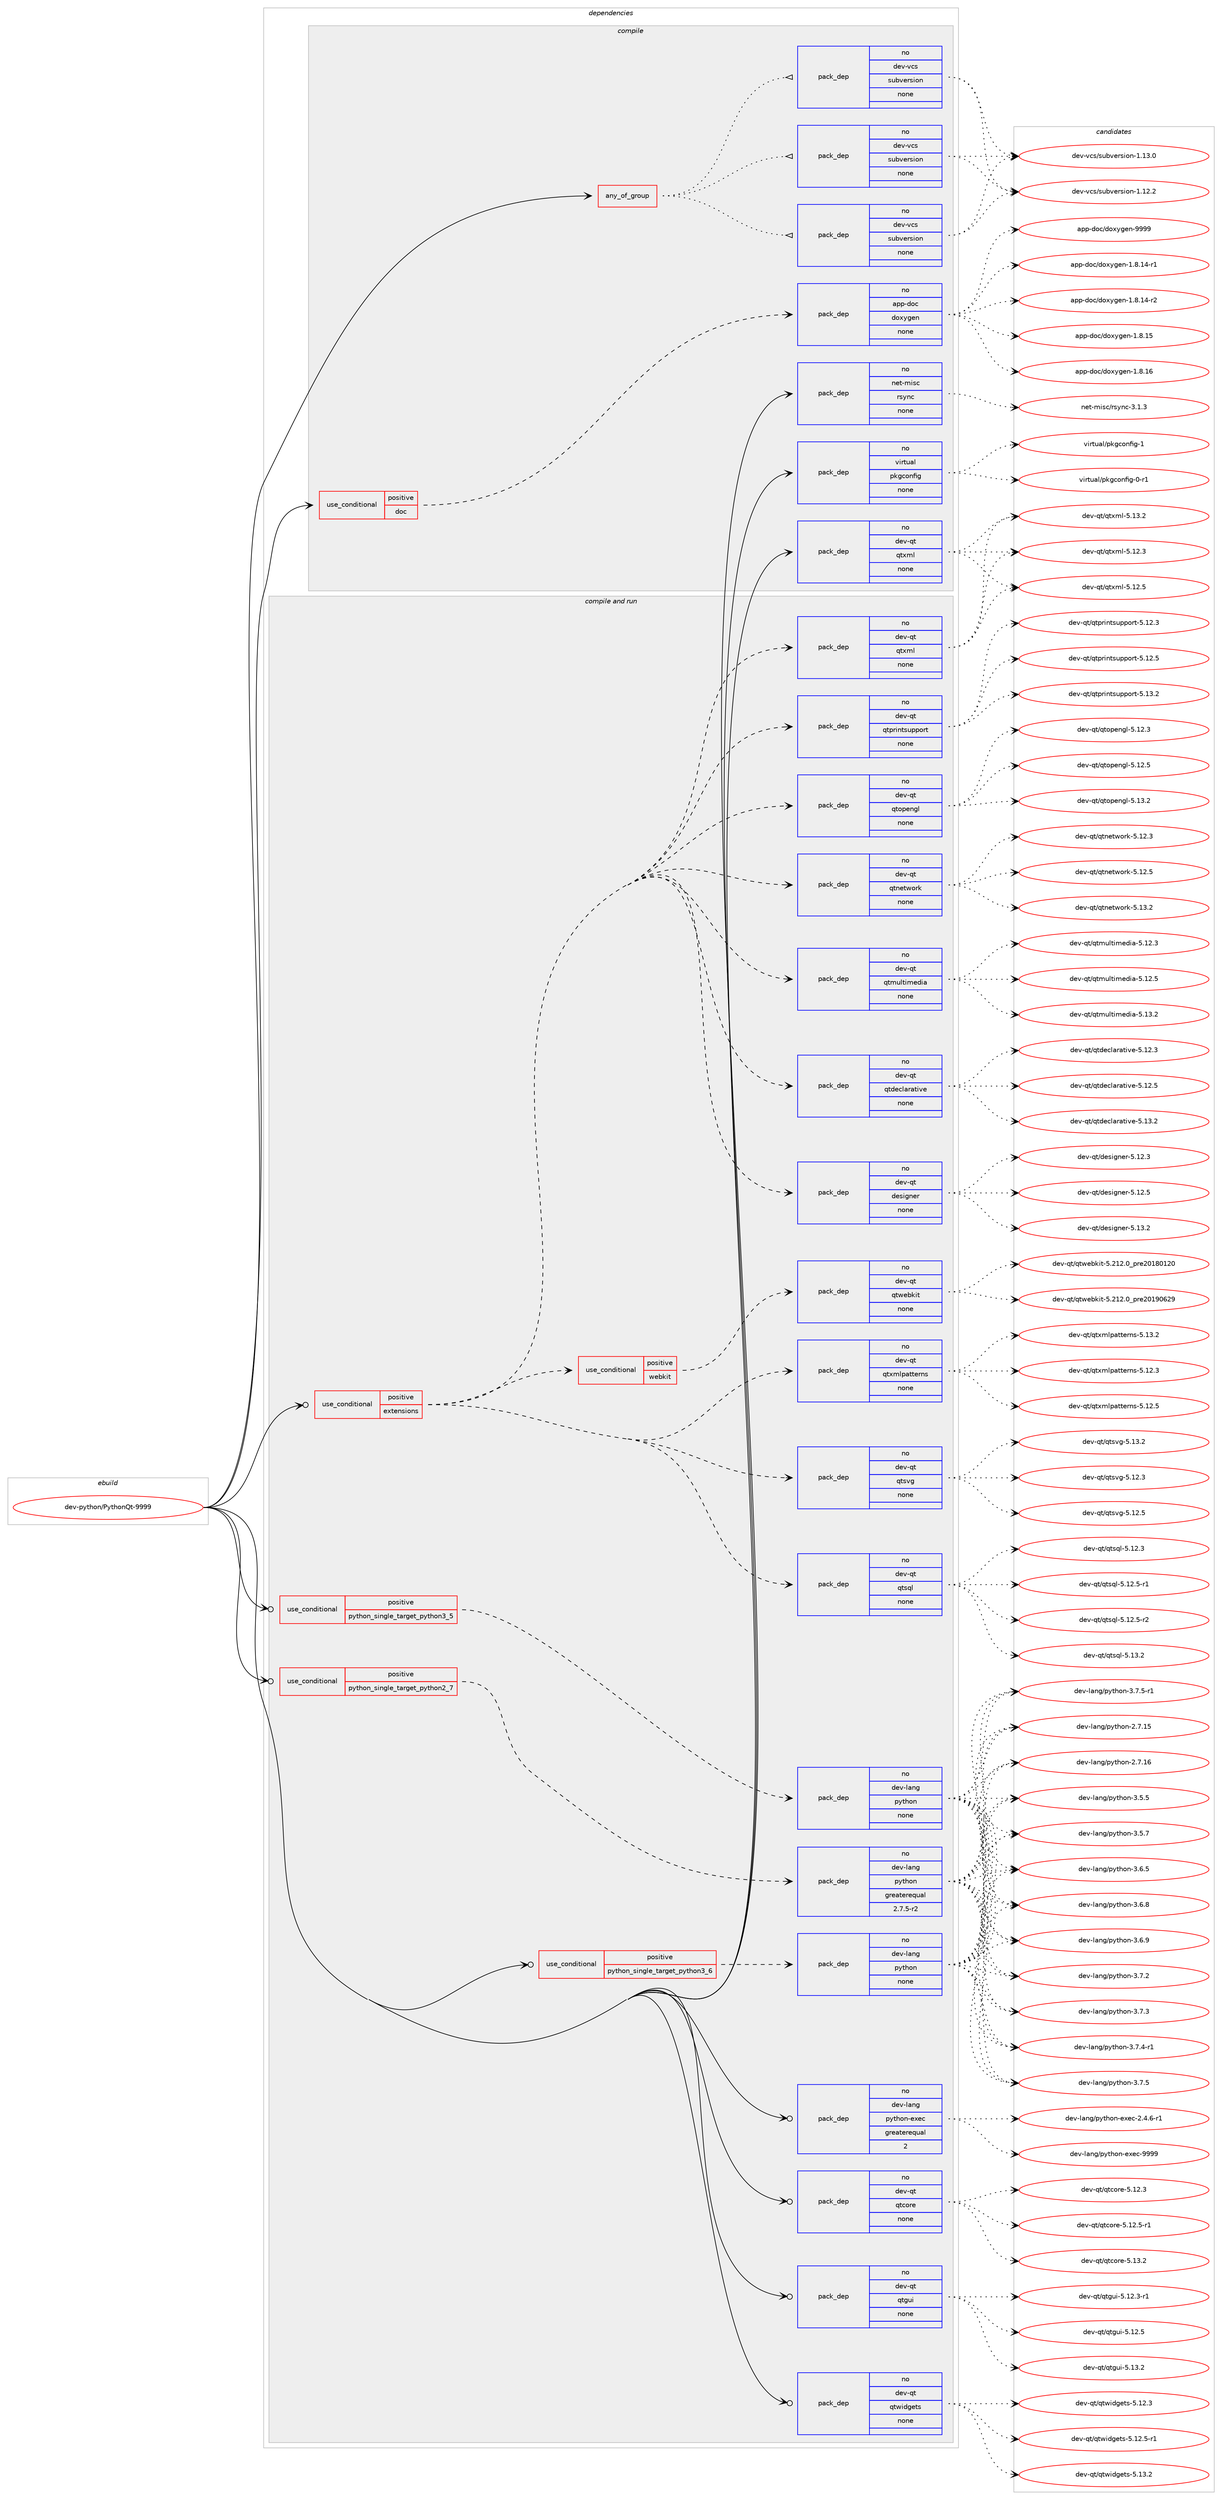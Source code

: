 digraph prolog {

# *************
# Graph options
# *************

newrank=true;
concentrate=true;
compound=true;
graph [rankdir=LR,fontname=Helvetica,fontsize=10,ranksep=1.5];#, ranksep=2.5, nodesep=0.2];
edge  [arrowhead=vee];
node  [fontname=Helvetica,fontsize=10];

# **********
# The ebuild
# **********

subgraph cluster_leftcol {
color=gray;
rank=same;
label=<<i>ebuild</i>>;
id [label="dev-python/PythonQt-9999", color=red, width=4, href="../dev-python/PythonQt-9999.svg"];
}

# ****************
# The dependencies
# ****************

subgraph cluster_midcol {
color=gray;
label=<<i>dependencies</i>>;
subgraph cluster_compile {
fillcolor="#eeeeee";
style=filled;
label=<<i>compile</i>>;
subgraph any11405 {
dependency593238 [label=<<TABLE BORDER="0" CELLBORDER="1" CELLSPACING="0" CELLPADDING="4"><TR><TD CELLPADDING="10">any_of_group</TD></TR></TABLE>>, shape=none, color=red];subgraph pack445621 {
dependency593239 [label=<<TABLE BORDER="0" CELLBORDER="1" CELLSPACING="0" CELLPADDING="4" WIDTH="220"><TR><TD ROWSPAN="6" CELLPADDING="30">pack_dep</TD></TR><TR><TD WIDTH="110">no</TD></TR><TR><TD>dev-vcs</TD></TR><TR><TD>subversion</TD></TR><TR><TD>none</TD></TR><TR><TD></TD></TR></TABLE>>, shape=none, color=blue];
}
dependency593238:e -> dependency593239:w [weight=20,style="dotted",arrowhead="oinv"];
subgraph pack445622 {
dependency593240 [label=<<TABLE BORDER="0" CELLBORDER="1" CELLSPACING="0" CELLPADDING="4" WIDTH="220"><TR><TD ROWSPAN="6" CELLPADDING="30">pack_dep</TD></TR><TR><TD WIDTH="110">no</TD></TR><TR><TD>dev-vcs</TD></TR><TR><TD>subversion</TD></TR><TR><TD>none</TD></TR><TR><TD></TD></TR></TABLE>>, shape=none, color=blue];
}
dependency593238:e -> dependency593240:w [weight=20,style="dotted",arrowhead="oinv"];
subgraph pack445623 {
dependency593241 [label=<<TABLE BORDER="0" CELLBORDER="1" CELLSPACING="0" CELLPADDING="4" WIDTH="220"><TR><TD ROWSPAN="6" CELLPADDING="30">pack_dep</TD></TR><TR><TD WIDTH="110">no</TD></TR><TR><TD>dev-vcs</TD></TR><TR><TD>subversion</TD></TR><TR><TD>none</TD></TR><TR><TD></TD></TR></TABLE>>, shape=none, color=blue];
}
dependency593238:e -> dependency593241:w [weight=20,style="dotted",arrowhead="oinv"];
}
id:e -> dependency593238:w [weight=20,style="solid",arrowhead="vee"];
subgraph cond135847 {
dependency593242 [label=<<TABLE BORDER="0" CELLBORDER="1" CELLSPACING="0" CELLPADDING="4"><TR><TD ROWSPAN="3" CELLPADDING="10">use_conditional</TD></TR><TR><TD>positive</TD></TR><TR><TD>doc</TD></TR></TABLE>>, shape=none, color=red];
subgraph pack445624 {
dependency593243 [label=<<TABLE BORDER="0" CELLBORDER="1" CELLSPACING="0" CELLPADDING="4" WIDTH="220"><TR><TD ROWSPAN="6" CELLPADDING="30">pack_dep</TD></TR><TR><TD WIDTH="110">no</TD></TR><TR><TD>app-doc</TD></TR><TR><TD>doxygen</TD></TR><TR><TD>none</TD></TR><TR><TD></TD></TR></TABLE>>, shape=none, color=blue];
}
dependency593242:e -> dependency593243:w [weight=20,style="dashed",arrowhead="vee"];
}
id:e -> dependency593242:w [weight=20,style="solid",arrowhead="vee"];
subgraph pack445625 {
dependency593244 [label=<<TABLE BORDER="0" CELLBORDER="1" CELLSPACING="0" CELLPADDING="4" WIDTH="220"><TR><TD ROWSPAN="6" CELLPADDING="30">pack_dep</TD></TR><TR><TD WIDTH="110">no</TD></TR><TR><TD>dev-qt</TD></TR><TR><TD>qtxml</TD></TR><TR><TD>none</TD></TR><TR><TD></TD></TR></TABLE>>, shape=none, color=blue];
}
id:e -> dependency593244:w [weight=20,style="solid",arrowhead="vee"];
subgraph pack445626 {
dependency593245 [label=<<TABLE BORDER="0" CELLBORDER="1" CELLSPACING="0" CELLPADDING="4" WIDTH="220"><TR><TD ROWSPAN="6" CELLPADDING="30">pack_dep</TD></TR><TR><TD WIDTH="110">no</TD></TR><TR><TD>net-misc</TD></TR><TR><TD>rsync</TD></TR><TR><TD>none</TD></TR><TR><TD></TD></TR></TABLE>>, shape=none, color=blue];
}
id:e -> dependency593245:w [weight=20,style="solid",arrowhead="vee"];
subgraph pack445627 {
dependency593246 [label=<<TABLE BORDER="0" CELLBORDER="1" CELLSPACING="0" CELLPADDING="4" WIDTH="220"><TR><TD ROWSPAN="6" CELLPADDING="30">pack_dep</TD></TR><TR><TD WIDTH="110">no</TD></TR><TR><TD>virtual</TD></TR><TR><TD>pkgconfig</TD></TR><TR><TD>none</TD></TR><TR><TD></TD></TR></TABLE>>, shape=none, color=blue];
}
id:e -> dependency593246:w [weight=20,style="solid",arrowhead="vee"];
}
subgraph cluster_compileandrun {
fillcolor="#eeeeee";
style=filled;
label=<<i>compile and run</i>>;
subgraph cond135848 {
dependency593247 [label=<<TABLE BORDER="0" CELLBORDER="1" CELLSPACING="0" CELLPADDING="4"><TR><TD ROWSPAN="3" CELLPADDING="10">use_conditional</TD></TR><TR><TD>positive</TD></TR><TR><TD>extensions</TD></TR></TABLE>>, shape=none, color=red];
subgraph pack445628 {
dependency593248 [label=<<TABLE BORDER="0" CELLBORDER="1" CELLSPACING="0" CELLPADDING="4" WIDTH="220"><TR><TD ROWSPAN="6" CELLPADDING="30">pack_dep</TD></TR><TR><TD WIDTH="110">no</TD></TR><TR><TD>dev-qt</TD></TR><TR><TD>designer</TD></TR><TR><TD>none</TD></TR><TR><TD></TD></TR></TABLE>>, shape=none, color=blue];
}
dependency593247:e -> dependency593248:w [weight=20,style="dashed",arrowhead="vee"];
subgraph pack445629 {
dependency593249 [label=<<TABLE BORDER="0" CELLBORDER="1" CELLSPACING="0" CELLPADDING="4" WIDTH="220"><TR><TD ROWSPAN="6" CELLPADDING="30">pack_dep</TD></TR><TR><TD WIDTH="110">no</TD></TR><TR><TD>dev-qt</TD></TR><TR><TD>qtdeclarative</TD></TR><TR><TD>none</TD></TR><TR><TD></TD></TR></TABLE>>, shape=none, color=blue];
}
dependency593247:e -> dependency593249:w [weight=20,style="dashed",arrowhead="vee"];
subgraph pack445630 {
dependency593250 [label=<<TABLE BORDER="0" CELLBORDER="1" CELLSPACING="0" CELLPADDING="4" WIDTH="220"><TR><TD ROWSPAN="6" CELLPADDING="30">pack_dep</TD></TR><TR><TD WIDTH="110">no</TD></TR><TR><TD>dev-qt</TD></TR><TR><TD>qtmultimedia</TD></TR><TR><TD>none</TD></TR><TR><TD></TD></TR></TABLE>>, shape=none, color=blue];
}
dependency593247:e -> dependency593250:w [weight=20,style="dashed",arrowhead="vee"];
subgraph pack445631 {
dependency593251 [label=<<TABLE BORDER="0" CELLBORDER="1" CELLSPACING="0" CELLPADDING="4" WIDTH="220"><TR><TD ROWSPAN="6" CELLPADDING="30">pack_dep</TD></TR><TR><TD WIDTH="110">no</TD></TR><TR><TD>dev-qt</TD></TR><TR><TD>qtnetwork</TD></TR><TR><TD>none</TD></TR><TR><TD></TD></TR></TABLE>>, shape=none, color=blue];
}
dependency593247:e -> dependency593251:w [weight=20,style="dashed",arrowhead="vee"];
subgraph pack445632 {
dependency593252 [label=<<TABLE BORDER="0" CELLBORDER="1" CELLSPACING="0" CELLPADDING="4" WIDTH="220"><TR><TD ROWSPAN="6" CELLPADDING="30">pack_dep</TD></TR><TR><TD WIDTH="110">no</TD></TR><TR><TD>dev-qt</TD></TR><TR><TD>qtopengl</TD></TR><TR><TD>none</TD></TR><TR><TD></TD></TR></TABLE>>, shape=none, color=blue];
}
dependency593247:e -> dependency593252:w [weight=20,style="dashed",arrowhead="vee"];
subgraph pack445633 {
dependency593253 [label=<<TABLE BORDER="0" CELLBORDER="1" CELLSPACING="0" CELLPADDING="4" WIDTH="220"><TR><TD ROWSPAN="6" CELLPADDING="30">pack_dep</TD></TR><TR><TD WIDTH="110">no</TD></TR><TR><TD>dev-qt</TD></TR><TR><TD>qtprintsupport</TD></TR><TR><TD>none</TD></TR><TR><TD></TD></TR></TABLE>>, shape=none, color=blue];
}
dependency593247:e -> dependency593253:w [weight=20,style="dashed",arrowhead="vee"];
subgraph pack445634 {
dependency593254 [label=<<TABLE BORDER="0" CELLBORDER="1" CELLSPACING="0" CELLPADDING="4" WIDTH="220"><TR><TD ROWSPAN="6" CELLPADDING="30">pack_dep</TD></TR><TR><TD WIDTH="110">no</TD></TR><TR><TD>dev-qt</TD></TR><TR><TD>qtsql</TD></TR><TR><TD>none</TD></TR><TR><TD></TD></TR></TABLE>>, shape=none, color=blue];
}
dependency593247:e -> dependency593254:w [weight=20,style="dashed",arrowhead="vee"];
subgraph pack445635 {
dependency593255 [label=<<TABLE BORDER="0" CELLBORDER="1" CELLSPACING="0" CELLPADDING="4" WIDTH="220"><TR><TD ROWSPAN="6" CELLPADDING="30">pack_dep</TD></TR><TR><TD WIDTH="110">no</TD></TR><TR><TD>dev-qt</TD></TR><TR><TD>qtsvg</TD></TR><TR><TD>none</TD></TR><TR><TD></TD></TR></TABLE>>, shape=none, color=blue];
}
dependency593247:e -> dependency593255:w [weight=20,style="dashed",arrowhead="vee"];
subgraph pack445636 {
dependency593256 [label=<<TABLE BORDER="0" CELLBORDER="1" CELLSPACING="0" CELLPADDING="4" WIDTH="220"><TR><TD ROWSPAN="6" CELLPADDING="30">pack_dep</TD></TR><TR><TD WIDTH="110">no</TD></TR><TR><TD>dev-qt</TD></TR><TR><TD>qtxml</TD></TR><TR><TD>none</TD></TR><TR><TD></TD></TR></TABLE>>, shape=none, color=blue];
}
dependency593247:e -> dependency593256:w [weight=20,style="dashed",arrowhead="vee"];
subgraph pack445637 {
dependency593257 [label=<<TABLE BORDER="0" CELLBORDER="1" CELLSPACING="0" CELLPADDING="4" WIDTH="220"><TR><TD ROWSPAN="6" CELLPADDING="30">pack_dep</TD></TR><TR><TD WIDTH="110">no</TD></TR><TR><TD>dev-qt</TD></TR><TR><TD>qtxmlpatterns</TD></TR><TR><TD>none</TD></TR><TR><TD></TD></TR></TABLE>>, shape=none, color=blue];
}
dependency593247:e -> dependency593257:w [weight=20,style="dashed",arrowhead="vee"];
subgraph cond135849 {
dependency593258 [label=<<TABLE BORDER="0" CELLBORDER="1" CELLSPACING="0" CELLPADDING="4"><TR><TD ROWSPAN="3" CELLPADDING="10">use_conditional</TD></TR><TR><TD>positive</TD></TR><TR><TD>webkit</TD></TR></TABLE>>, shape=none, color=red];
subgraph pack445638 {
dependency593259 [label=<<TABLE BORDER="0" CELLBORDER="1" CELLSPACING="0" CELLPADDING="4" WIDTH="220"><TR><TD ROWSPAN="6" CELLPADDING="30">pack_dep</TD></TR><TR><TD WIDTH="110">no</TD></TR><TR><TD>dev-qt</TD></TR><TR><TD>qtwebkit</TD></TR><TR><TD>none</TD></TR><TR><TD></TD></TR></TABLE>>, shape=none, color=blue];
}
dependency593258:e -> dependency593259:w [weight=20,style="dashed",arrowhead="vee"];
}
dependency593247:e -> dependency593258:w [weight=20,style="dashed",arrowhead="vee"];
}
id:e -> dependency593247:w [weight=20,style="solid",arrowhead="odotvee"];
subgraph cond135850 {
dependency593260 [label=<<TABLE BORDER="0" CELLBORDER="1" CELLSPACING="0" CELLPADDING="4"><TR><TD ROWSPAN="3" CELLPADDING="10">use_conditional</TD></TR><TR><TD>positive</TD></TR><TR><TD>python_single_target_python2_7</TD></TR></TABLE>>, shape=none, color=red];
subgraph pack445639 {
dependency593261 [label=<<TABLE BORDER="0" CELLBORDER="1" CELLSPACING="0" CELLPADDING="4" WIDTH="220"><TR><TD ROWSPAN="6" CELLPADDING="30">pack_dep</TD></TR><TR><TD WIDTH="110">no</TD></TR><TR><TD>dev-lang</TD></TR><TR><TD>python</TD></TR><TR><TD>greaterequal</TD></TR><TR><TD>2.7.5-r2</TD></TR></TABLE>>, shape=none, color=blue];
}
dependency593260:e -> dependency593261:w [weight=20,style="dashed",arrowhead="vee"];
}
id:e -> dependency593260:w [weight=20,style="solid",arrowhead="odotvee"];
subgraph cond135851 {
dependency593262 [label=<<TABLE BORDER="0" CELLBORDER="1" CELLSPACING="0" CELLPADDING="4"><TR><TD ROWSPAN="3" CELLPADDING="10">use_conditional</TD></TR><TR><TD>positive</TD></TR><TR><TD>python_single_target_python3_5</TD></TR></TABLE>>, shape=none, color=red];
subgraph pack445640 {
dependency593263 [label=<<TABLE BORDER="0" CELLBORDER="1" CELLSPACING="0" CELLPADDING="4" WIDTH="220"><TR><TD ROWSPAN="6" CELLPADDING="30">pack_dep</TD></TR><TR><TD WIDTH="110">no</TD></TR><TR><TD>dev-lang</TD></TR><TR><TD>python</TD></TR><TR><TD>none</TD></TR><TR><TD></TD></TR></TABLE>>, shape=none, color=blue];
}
dependency593262:e -> dependency593263:w [weight=20,style="dashed",arrowhead="vee"];
}
id:e -> dependency593262:w [weight=20,style="solid",arrowhead="odotvee"];
subgraph cond135852 {
dependency593264 [label=<<TABLE BORDER="0" CELLBORDER="1" CELLSPACING="0" CELLPADDING="4"><TR><TD ROWSPAN="3" CELLPADDING="10">use_conditional</TD></TR><TR><TD>positive</TD></TR><TR><TD>python_single_target_python3_6</TD></TR></TABLE>>, shape=none, color=red];
subgraph pack445641 {
dependency593265 [label=<<TABLE BORDER="0" CELLBORDER="1" CELLSPACING="0" CELLPADDING="4" WIDTH="220"><TR><TD ROWSPAN="6" CELLPADDING="30">pack_dep</TD></TR><TR><TD WIDTH="110">no</TD></TR><TR><TD>dev-lang</TD></TR><TR><TD>python</TD></TR><TR><TD>none</TD></TR><TR><TD></TD></TR></TABLE>>, shape=none, color=blue];
}
dependency593264:e -> dependency593265:w [weight=20,style="dashed",arrowhead="vee"];
}
id:e -> dependency593264:w [weight=20,style="solid",arrowhead="odotvee"];
subgraph pack445642 {
dependency593266 [label=<<TABLE BORDER="0" CELLBORDER="1" CELLSPACING="0" CELLPADDING="4" WIDTH="220"><TR><TD ROWSPAN="6" CELLPADDING="30">pack_dep</TD></TR><TR><TD WIDTH="110">no</TD></TR><TR><TD>dev-lang</TD></TR><TR><TD>python-exec</TD></TR><TR><TD>greaterequal</TD></TR><TR><TD>2</TD></TR></TABLE>>, shape=none, color=blue];
}
id:e -> dependency593266:w [weight=20,style="solid",arrowhead="odotvee"];
subgraph pack445643 {
dependency593267 [label=<<TABLE BORDER="0" CELLBORDER="1" CELLSPACING="0" CELLPADDING="4" WIDTH="220"><TR><TD ROWSPAN="6" CELLPADDING="30">pack_dep</TD></TR><TR><TD WIDTH="110">no</TD></TR><TR><TD>dev-qt</TD></TR><TR><TD>qtcore</TD></TR><TR><TD>none</TD></TR><TR><TD></TD></TR></TABLE>>, shape=none, color=blue];
}
id:e -> dependency593267:w [weight=20,style="solid",arrowhead="odotvee"];
subgraph pack445644 {
dependency593268 [label=<<TABLE BORDER="0" CELLBORDER="1" CELLSPACING="0" CELLPADDING="4" WIDTH="220"><TR><TD ROWSPAN="6" CELLPADDING="30">pack_dep</TD></TR><TR><TD WIDTH="110">no</TD></TR><TR><TD>dev-qt</TD></TR><TR><TD>qtgui</TD></TR><TR><TD>none</TD></TR><TR><TD></TD></TR></TABLE>>, shape=none, color=blue];
}
id:e -> dependency593268:w [weight=20,style="solid",arrowhead="odotvee"];
subgraph pack445645 {
dependency593269 [label=<<TABLE BORDER="0" CELLBORDER="1" CELLSPACING="0" CELLPADDING="4" WIDTH="220"><TR><TD ROWSPAN="6" CELLPADDING="30">pack_dep</TD></TR><TR><TD WIDTH="110">no</TD></TR><TR><TD>dev-qt</TD></TR><TR><TD>qtwidgets</TD></TR><TR><TD>none</TD></TR><TR><TD></TD></TR></TABLE>>, shape=none, color=blue];
}
id:e -> dependency593269:w [weight=20,style="solid",arrowhead="odotvee"];
}
subgraph cluster_run {
fillcolor="#eeeeee";
style=filled;
label=<<i>run</i>>;
}
}

# **************
# The candidates
# **************

subgraph cluster_choices {
rank=same;
color=gray;
label=<<i>candidates</i>>;

subgraph choice445621 {
color=black;
nodesep=1;
choice1001011184511899115471151179811810111411510511111045494649504650 [label="dev-vcs/subversion-1.12.2", color=red, width=4,href="../dev-vcs/subversion-1.12.2.svg"];
choice1001011184511899115471151179811810111411510511111045494649514648 [label="dev-vcs/subversion-1.13.0", color=red, width=4,href="../dev-vcs/subversion-1.13.0.svg"];
dependency593239:e -> choice1001011184511899115471151179811810111411510511111045494649504650:w [style=dotted,weight="100"];
dependency593239:e -> choice1001011184511899115471151179811810111411510511111045494649514648:w [style=dotted,weight="100"];
}
subgraph choice445622 {
color=black;
nodesep=1;
choice1001011184511899115471151179811810111411510511111045494649504650 [label="dev-vcs/subversion-1.12.2", color=red, width=4,href="../dev-vcs/subversion-1.12.2.svg"];
choice1001011184511899115471151179811810111411510511111045494649514648 [label="dev-vcs/subversion-1.13.0", color=red, width=4,href="../dev-vcs/subversion-1.13.0.svg"];
dependency593240:e -> choice1001011184511899115471151179811810111411510511111045494649504650:w [style=dotted,weight="100"];
dependency593240:e -> choice1001011184511899115471151179811810111411510511111045494649514648:w [style=dotted,weight="100"];
}
subgraph choice445623 {
color=black;
nodesep=1;
choice1001011184511899115471151179811810111411510511111045494649504650 [label="dev-vcs/subversion-1.12.2", color=red, width=4,href="../dev-vcs/subversion-1.12.2.svg"];
choice1001011184511899115471151179811810111411510511111045494649514648 [label="dev-vcs/subversion-1.13.0", color=red, width=4,href="../dev-vcs/subversion-1.13.0.svg"];
dependency593241:e -> choice1001011184511899115471151179811810111411510511111045494649504650:w [style=dotted,weight="100"];
dependency593241:e -> choice1001011184511899115471151179811810111411510511111045494649514648:w [style=dotted,weight="100"];
}
subgraph choice445624 {
color=black;
nodesep=1;
choice97112112451001119947100111120121103101110454946564649524511449 [label="app-doc/doxygen-1.8.14-r1", color=red, width=4,href="../app-doc/doxygen-1.8.14-r1.svg"];
choice97112112451001119947100111120121103101110454946564649524511450 [label="app-doc/doxygen-1.8.14-r2", color=red, width=4,href="../app-doc/doxygen-1.8.14-r2.svg"];
choice9711211245100111994710011112012110310111045494656464953 [label="app-doc/doxygen-1.8.15", color=red, width=4,href="../app-doc/doxygen-1.8.15.svg"];
choice9711211245100111994710011112012110310111045494656464954 [label="app-doc/doxygen-1.8.16", color=red, width=4,href="../app-doc/doxygen-1.8.16.svg"];
choice971121124510011199471001111201211031011104557575757 [label="app-doc/doxygen-9999", color=red, width=4,href="../app-doc/doxygen-9999.svg"];
dependency593243:e -> choice97112112451001119947100111120121103101110454946564649524511449:w [style=dotted,weight="100"];
dependency593243:e -> choice97112112451001119947100111120121103101110454946564649524511450:w [style=dotted,weight="100"];
dependency593243:e -> choice9711211245100111994710011112012110310111045494656464953:w [style=dotted,weight="100"];
dependency593243:e -> choice9711211245100111994710011112012110310111045494656464954:w [style=dotted,weight="100"];
dependency593243:e -> choice971121124510011199471001111201211031011104557575757:w [style=dotted,weight="100"];
}
subgraph choice445625 {
color=black;
nodesep=1;
choice100101118451131164711311612010910845534649504651 [label="dev-qt/qtxml-5.12.3", color=red, width=4,href="../dev-qt/qtxml-5.12.3.svg"];
choice100101118451131164711311612010910845534649504653 [label="dev-qt/qtxml-5.12.5", color=red, width=4,href="../dev-qt/qtxml-5.12.5.svg"];
choice100101118451131164711311612010910845534649514650 [label="dev-qt/qtxml-5.13.2", color=red, width=4,href="../dev-qt/qtxml-5.13.2.svg"];
dependency593244:e -> choice100101118451131164711311612010910845534649504651:w [style=dotted,weight="100"];
dependency593244:e -> choice100101118451131164711311612010910845534649504653:w [style=dotted,weight="100"];
dependency593244:e -> choice100101118451131164711311612010910845534649514650:w [style=dotted,weight="100"];
}
subgraph choice445626 {
color=black;
nodesep=1;
choice11010111645109105115994711411512111099455146494651 [label="net-misc/rsync-3.1.3", color=red, width=4,href="../net-misc/rsync-3.1.3.svg"];
dependency593245:e -> choice11010111645109105115994711411512111099455146494651:w [style=dotted,weight="100"];
}
subgraph choice445627 {
color=black;
nodesep=1;
choice11810511411611797108471121071039911111010210510345484511449 [label="virtual/pkgconfig-0-r1", color=red, width=4,href="../virtual/pkgconfig-0-r1.svg"];
choice1181051141161179710847112107103991111101021051034549 [label="virtual/pkgconfig-1", color=red, width=4,href="../virtual/pkgconfig-1.svg"];
dependency593246:e -> choice11810511411611797108471121071039911111010210510345484511449:w [style=dotted,weight="100"];
dependency593246:e -> choice1181051141161179710847112107103991111101021051034549:w [style=dotted,weight="100"];
}
subgraph choice445628 {
color=black;
nodesep=1;
choice100101118451131164710010111510510311010111445534649504651 [label="dev-qt/designer-5.12.3", color=red, width=4,href="../dev-qt/designer-5.12.3.svg"];
choice100101118451131164710010111510510311010111445534649504653 [label="dev-qt/designer-5.12.5", color=red, width=4,href="../dev-qt/designer-5.12.5.svg"];
choice100101118451131164710010111510510311010111445534649514650 [label="dev-qt/designer-5.13.2", color=red, width=4,href="../dev-qt/designer-5.13.2.svg"];
dependency593248:e -> choice100101118451131164710010111510510311010111445534649504651:w [style=dotted,weight="100"];
dependency593248:e -> choice100101118451131164710010111510510311010111445534649504653:w [style=dotted,weight="100"];
dependency593248:e -> choice100101118451131164710010111510510311010111445534649514650:w [style=dotted,weight="100"];
}
subgraph choice445629 {
color=black;
nodesep=1;
choice100101118451131164711311610010199108971149711610511810145534649504651 [label="dev-qt/qtdeclarative-5.12.3", color=red, width=4,href="../dev-qt/qtdeclarative-5.12.3.svg"];
choice100101118451131164711311610010199108971149711610511810145534649504653 [label="dev-qt/qtdeclarative-5.12.5", color=red, width=4,href="../dev-qt/qtdeclarative-5.12.5.svg"];
choice100101118451131164711311610010199108971149711610511810145534649514650 [label="dev-qt/qtdeclarative-5.13.2", color=red, width=4,href="../dev-qt/qtdeclarative-5.13.2.svg"];
dependency593249:e -> choice100101118451131164711311610010199108971149711610511810145534649504651:w [style=dotted,weight="100"];
dependency593249:e -> choice100101118451131164711311610010199108971149711610511810145534649504653:w [style=dotted,weight="100"];
dependency593249:e -> choice100101118451131164711311610010199108971149711610511810145534649514650:w [style=dotted,weight="100"];
}
subgraph choice445630 {
color=black;
nodesep=1;
choice10010111845113116471131161091171081161051091011001059745534649504651 [label="dev-qt/qtmultimedia-5.12.3", color=red, width=4,href="../dev-qt/qtmultimedia-5.12.3.svg"];
choice10010111845113116471131161091171081161051091011001059745534649504653 [label="dev-qt/qtmultimedia-5.12.5", color=red, width=4,href="../dev-qt/qtmultimedia-5.12.5.svg"];
choice10010111845113116471131161091171081161051091011001059745534649514650 [label="dev-qt/qtmultimedia-5.13.2", color=red, width=4,href="../dev-qt/qtmultimedia-5.13.2.svg"];
dependency593250:e -> choice10010111845113116471131161091171081161051091011001059745534649504651:w [style=dotted,weight="100"];
dependency593250:e -> choice10010111845113116471131161091171081161051091011001059745534649504653:w [style=dotted,weight="100"];
dependency593250:e -> choice10010111845113116471131161091171081161051091011001059745534649514650:w [style=dotted,weight="100"];
}
subgraph choice445631 {
color=black;
nodesep=1;
choice100101118451131164711311611010111611911111410745534649504651 [label="dev-qt/qtnetwork-5.12.3", color=red, width=4,href="../dev-qt/qtnetwork-5.12.3.svg"];
choice100101118451131164711311611010111611911111410745534649504653 [label="dev-qt/qtnetwork-5.12.5", color=red, width=4,href="../dev-qt/qtnetwork-5.12.5.svg"];
choice100101118451131164711311611010111611911111410745534649514650 [label="dev-qt/qtnetwork-5.13.2", color=red, width=4,href="../dev-qt/qtnetwork-5.13.2.svg"];
dependency593251:e -> choice100101118451131164711311611010111611911111410745534649504651:w [style=dotted,weight="100"];
dependency593251:e -> choice100101118451131164711311611010111611911111410745534649504653:w [style=dotted,weight="100"];
dependency593251:e -> choice100101118451131164711311611010111611911111410745534649514650:w [style=dotted,weight="100"];
}
subgraph choice445632 {
color=black;
nodesep=1;
choice100101118451131164711311611111210111010310845534649504651 [label="dev-qt/qtopengl-5.12.3", color=red, width=4,href="../dev-qt/qtopengl-5.12.3.svg"];
choice100101118451131164711311611111210111010310845534649504653 [label="dev-qt/qtopengl-5.12.5", color=red, width=4,href="../dev-qt/qtopengl-5.12.5.svg"];
choice100101118451131164711311611111210111010310845534649514650 [label="dev-qt/qtopengl-5.13.2", color=red, width=4,href="../dev-qt/qtopengl-5.13.2.svg"];
dependency593252:e -> choice100101118451131164711311611111210111010310845534649504651:w [style=dotted,weight="100"];
dependency593252:e -> choice100101118451131164711311611111210111010310845534649504653:w [style=dotted,weight="100"];
dependency593252:e -> choice100101118451131164711311611111210111010310845534649514650:w [style=dotted,weight="100"];
}
subgraph choice445633 {
color=black;
nodesep=1;
choice100101118451131164711311611211410511011611511711211211111411645534649504651 [label="dev-qt/qtprintsupport-5.12.3", color=red, width=4,href="../dev-qt/qtprintsupport-5.12.3.svg"];
choice100101118451131164711311611211410511011611511711211211111411645534649504653 [label="dev-qt/qtprintsupport-5.12.5", color=red, width=4,href="../dev-qt/qtprintsupport-5.12.5.svg"];
choice100101118451131164711311611211410511011611511711211211111411645534649514650 [label="dev-qt/qtprintsupport-5.13.2", color=red, width=4,href="../dev-qt/qtprintsupport-5.13.2.svg"];
dependency593253:e -> choice100101118451131164711311611211410511011611511711211211111411645534649504651:w [style=dotted,weight="100"];
dependency593253:e -> choice100101118451131164711311611211410511011611511711211211111411645534649504653:w [style=dotted,weight="100"];
dependency593253:e -> choice100101118451131164711311611211410511011611511711211211111411645534649514650:w [style=dotted,weight="100"];
}
subgraph choice445634 {
color=black;
nodesep=1;
choice100101118451131164711311611511310845534649504651 [label="dev-qt/qtsql-5.12.3", color=red, width=4,href="../dev-qt/qtsql-5.12.3.svg"];
choice1001011184511311647113116115113108455346495046534511449 [label="dev-qt/qtsql-5.12.5-r1", color=red, width=4,href="../dev-qt/qtsql-5.12.5-r1.svg"];
choice1001011184511311647113116115113108455346495046534511450 [label="dev-qt/qtsql-5.12.5-r2", color=red, width=4,href="../dev-qt/qtsql-5.12.5-r2.svg"];
choice100101118451131164711311611511310845534649514650 [label="dev-qt/qtsql-5.13.2", color=red, width=4,href="../dev-qt/qtsql-5.13.2.svg"];
dependency593254:e -> choice100101118451131164711311611511310845534649504651:w [style=dotted,weight="100"];
dependency593254:e -> choice1001011184511311647113116115113108455346495046534511449:w [style=dotted,weight="100"];
dependency593254:e -> choice1001011184511311647113116115113108455346495046534511450:w [style=dotted,weight="100"];
dependency593254:e -> choice100101118451131164711311611511310845534649514650:w [style=dotted,weight="100"];
}
subgraph choice445635 {
color=black;
nodesep=1;
choice100101118451131164711311611511810345534649504651 [label="dev-qt/qtsvg-5.12.3", color=red, width=4,href="../dev-qt/qtsvg-5.12.3.svg"];
choice100101118451131164711311611511810345534649504653 [label="dev-qt/qtsvg-5.12.5", color=red, width=4,href="../dev-qt/qtsvg-5.12.5.svg"];
choice100101118451131164711311611511810345534649514650 [label="dev-qt/qtsvg-5.13.2", color=red, width=4,href="../dev-qt/qtsvg-5.13.2.svg"];
dependency593255:e -> choice100101118451131164711311611511810345534649504651:w [style=dotted,weight="100"];
dependency593255:e -> choice100101118451131164711311611511810345534649504653:w [style=dotted,weight="100"];
dependency593255:e -> choice100101118451131164711311611511810345534649514650:w [style=dotted,weight="100"];
}
subgraph choice445636 {
color=black;
nodesep=1;
choice100101118451131164711311612010910845534649504651 [label="dev-qt/qtxml-5.12.3", color=red, width=4,href="../dev-qt/qtxml-5.12.3.svg"];
choice100101118451131164711311612010910845534649504653 [label="dev-qt/qtxml-5.12.5", color=red, width=4,href="../dev-qt/qtxml-5.12.5.svg"];
choice100101118451131164711311612010910845534649514650 [label="dev-qt/qtxml-5.13.2", color=red, width=4,href="../dev-qt/qtxml-5.13.2.svg"];
dependency593256:e -> choice100101118451131164711311612010910845534649504651:w [style=dotted,weight="100"];
dependency593256:e -> choice100101118451131164711311612010910845534649504653:w [style=dotted,weight="100"];
dependency593256:e -> choice100101118451131164711311612010910845534649514650:w [style=dotted,weight="100"];
}
subgraph choice445637 {
color=black;
nodesep=1;
choice10010111845113116471131161201091081129711611610111411011545534649504651 [label="dev-qt/qtxmlpatterns-5.12.3", color=red, width=4,href="../dev-qt/qtxmlpatterns-5.12.3.svg"];
choice10010111845113116471131161201091081129711611610111411011545534649504653 [label="dev-qt/qtxmlpatterns-5.12.5", color=red, width=4,href="../dev-qt/qtxmlpatterns-5.12.5.svg"];
choice10010111845113116471131161201091081129711611610111411011545534649514650 [label="dev-qt/qtxmlpatterns-5.13.2", color=red, width=4,href="../dev-qt/qtxmlpatterns-5.13.2.svg"];
dependency593257:e -> choice10010111845113116471131161201091081129711611610111411011545534649504651:w [style=dotted,weight="100"];
dependency593257:e -> choice10010111845113116471131161201091081129711611610111411011545534649504653:w [style=dotted,weight="100"];
dependency593257:e -> choice10010111845113116471131161201091081129711611610111411011545534649514650:w [style=dotted,weight="100"];
}
subgraph choice445638 {
color=black;
nodesep=1;
choice1001011184511311647113116119101981071051164553465049504648951121141015048495648495048 [label="dev-qt/qtwebkit-5.212.0_pre20180120", color=red, width=4,href="../dev-qt/qtwebkit-5.212.0_pre20180120.svg"];
choice1001011184511311647113116119101981071051164553465049504648951121141015048495748545057 [label="dev-qt/qtwebkit-5.212.0_pre20190629", color=red, width=4,href="../dev-qt/qtwebkit-5.212.0_pre20190629.svg"];
dependency593259:e -> choice1001011184511311647113116119101981071051164553465049504648951121141015048495648495048:w [style=dotted,weight="100"];
dependency593259:e -> choice1001011184511311647113116119101981071051164553465049504648951121141015048495748545057:w [style=dotted,weight="100"];
}
subgraph choice445639 {
color=black;
nodesep=1;
choice10010111845108971101034711212111610411111045504655464953 [label="dev-lang/python-2.7.15", color=red, width=4,href="../dev-lang/python-2.7.15.svg"];
choice10010111845108971101034711212111610411111045504655464954 [label="dev-lang/python-2.7.16", color=red, width=4,href="../dev-lang/python-2.7.16.svg"];
choice100101118451089711010347112121116104111110455146534653 [label="dev-lang/python-3.5.5", color=red, width=4,href="../dev-lang/python-3.5.5.svg"];
choice100101118451089711010347112121116104111110455146534655 [label="dev-lang/python-3.5.7", color=red, width=4,href="../dev-lang/python-3.5.7.svg"];
choice100101118451089711010347112121116104111110455146544653 [label="dev-lang/python-3.6.5", color=red, width=4,href="../dev-lang/python-3.6.5.svg"];
choice100101118451089711010347112121116104111110455146544656 [label="dev-lang/python-3.6.8", color=red, width=4,href="../dev-lang/python-3.6.8.svg"];
choice100101118451089711010347112121116104111110455146544657 [label="dev-lang/python-3.6.9", color=red, width=4,href="../dev-lang/python-3.6.9.svg"];
choice100101118451089711010347112121116104111110455146554650 [label="dev-lang/python-3.7.2", color=red, width=4,href="../dev-lang/python-3.7.2.svg"];
choice100101118451089711010347112121116104111110455146554651 [label="dev-lang/python-3.7.3", color=red, width=4,href="../dev-lang/python-3.7.3.svg"];
choice1001011184510897110103471121211161041111104551465546524511449 [label="dev-lang/python-3.7.4-r1", color=red, width=4,href="../dev-lang/python-3.7.4-r1.svg"];
choice100101118451089711010347112121116104111110455146554653 [label="dev-lang/python-3.7.5", color=red, width=4,href="../dev-lang/python-3.7.5.svg"];
choice1001011184510897110103471121211161041111104551465546534511449 [label="dev-lang/python-3.7.5-r1", color=red, width=4,href="../dev-lang/python-3.7.5-r1.svg"];
dependency593261:e -> choice10010111845108971101034711212111610411111045504655464953:w [style=dotted,weight="100"];
dependency593261:e -> choice10010111845108971101034711212111610411111045504655464954:w [style=dotted,weight="100"];
dependency593261:e -> choice100101118451089711010347112121116104111110455146534653:w [style=dotted,weight="100"];
dependency593261:e -> choice100101118451089711010347112121116104111110455146534655:w [style=dotted,weight="100"];
dependency593261:e -> choice100101118451089711010347112121116104111110455146544653:w [style=dotted,weight="100"];
dependency593261:e -> choice100101118451089711010347112121116104111110455146544656:w [style=dotted,weight="100"];
dependency593261:e -> choice100101118451089711010347112121116104111110455146544657:w [style=dotted,weight="100"];
dependency593261:e -> choice100101118451089711010347112121116104111110455146554650:w [style=dotted,weight="100"];
dependency593261:e -> choice100101118451089711010347112121116104111110455146554651:w [style=dotted,weight="100"];
dependency593261:e -> choice1001011184510897110103471121211161041111104551465546524511449:w [style=dotted,weight="100"];
dependency593261:e -> choice100101118451089711010347112121116104111110455146554653:w [style=dotted,weight="100"];
dependency593261:e -> choice1001011184510897110103471121211161041111104551465546534511449:w [style=dotted,weight="100"];
}
subgraph choice445640 {
color=black;
nodesep=1;
choice10010111845108971101034711212111610411111045504655464953 [label="dev-lang/python-2.7.15", color=red, width=4,href="../dev-lang/python-2.7.15.svg"];
choice10010111845108971101034711212111610411111045504655464954 [label="dev-lang/python-2.7.16", color=red, width=4,href="../dev-lang/python-2.7.16.svg"];
choice100101118451089711010347112121116104111110455146534653 [label="dev-lang/python-3.5.5", color=red, width=4,href="../dev-lang/python-3.5.5.svg"];
choice100101118451089711010347112121116104111110455146534655 [label="dev-lang/python-3.5.7", color=red, width=4,href="../dev-lang/python-3.5.7.svg"];
choice100101118451089711010347112121116104111110455146544653 [label="dev-lang/python-3.6.5", color=red, width=4,href="../dev-lang/python-3.6.5.svg"];
choice100101118451089711010347112121116104111110455146544656 [label="dev-lang/python-3.6.8", color=red, width=4,href="../dev-lang/python-3.6.8.svg"];
choice100101118451089711010347112121116104111110455146544657 [label="dev-lang/python-3.6.9", color=red, width=4,href="../dev-lang/python-3.6.9.svg"];
choice100101118451089711010347112121116104111110455146554650 [label="dev-lang/python-3.7.2", color=red, width=4,href="../dev-lang/python-3.7.2.svg"];
choice100101118451089711010347112121116104111110455146554651 [label="dev-lang/python-3.7.3", color=red, width=4,href="../dev-lang/python-3.7.3.svg"];
choice1001011184510897110103471121211161041111104551465546524511449 [label="dev-lang/python-3.7.4-r1", color=red, width=4,href="../dev-lang/python-3.7.4-r1.svg"];
choice100101118451089711010347112121116104111110455146554653 [label="dev-lang/python-3.7.5", color=red, width=4,href="../dev-lang/python-3.7.5.svg"];
choice1001011184510897110103471121211161041111104551465546534511449 [label="dev-lang/python-3.7.5-r1", color=red, width=4,href="../dev-lang/python-3.7.5-r1.svg"];
dependency593263:e -> choice10010111845108971101034711212111610411111045504655464953:w [style=dotted,weight="100"];
dependency593263:e -> choice10010111845108971101034711212111610411111045504655464954:w [style=dotted,weight="100"];
dependency593263:e -> choice100101118451089711010347112121116104111110455146534653:w [style=dotted,weight="100"];
dependency593263:e -> choice100101118451089711010347112121116104111110455146534655:w [style=dotted,weight="100"];
dependency593263:e -> choice100101118451089711010347112121116104111110455146544653:w [style=dotted,weight="100"];
dependency593263:e -> choice100101118451089711010347112121116104111110455146544656:w [style=dotted,weight="100"];
dependency593263:e -> choice100101118451089711010347112121116104111110455146544657:w [style=dotted,weight="100"];
dependency593263:e -> choice100101118451089711010347112121116104111110455146554650:w [style=dotted,weight="100"];
dependency593263:e -> choice100101118451089711010347112121116104111110455146554651:w [style=dotted,weight="100"];
dependency593263:e -> choice1001011184510897110103471121211161041111104551465546524511449:w [style=dotted,weight="100"];
dependency593263:e -> choice100101118451089711010347112121116104111110455146554653:w [style=dotted,weight="100"];
dependency593263:e -> choice1001011184510897110103471121211161041111104551465546534511449:w [style=dotted,weight="100"];
}
subgraph choice445641 {
color=black;
nodesep=1;
choice10010111845108971101034711212111610411111045504655464953 [label="dev-lang/python-2.7.15", color=red, width=4,href="../dev-lang/python-2.7.15.svg"];
choice10010111845108971101034711212111610411111045504655464954 [label="dev-lang/python-2.7.16", color=red, width=4,href="../dev-lang/python-2.7.16.svg"];
choice100101118451089711010347112121116104111110455146534653 [label="dev-lang/python-3.5.5", color=red, width=4,href="../dev-lang/python-3.5.5.svg"];
choice100101118451089711010347112121116104111110455146534655 [label="dev-lang/python-3.5.7", color=red, width=4,href="../dev-lang/python-3.5.7.svg"];
choice100101118451089711010347112121116104111110455146544653 [label="dev-lang/python-3.6.5", color=red, width=4,href="../dev-lang/python-3.6.5.svg"];
choice100101118451089711010347112121116104111110455146544656 [label="dev-lang/python-3.6.8", color=red, width=4,href="../dev-lang/python-3.6.8.svg"];
choice100101118451089711010347112121116104111110455146544657 [label="dev-lang/python-3.6.9", color=red, width=4,href="../dev-lang/python-3.6.9.svg"];
choice100101118451089711010347112121116104111110455146554650 [label="dev-lang/python-3.7.2", color=red, width=4,href="../dev-lang/python-3.7.2.svg"];
choice100101118451089711010347112121116104111110455146554651 [label="dev-lang/python-3.7.3", color=red, width=4,href="../dev-lang/python-3.7.3.svg"];
choice1001011184510897110103471121211161041111104551465546524511449 [label="dev-lang/python-3.7.4-r1", color=red, width=4,href="../dev-lang/python-3.7.4-r1.svg"];
choice100101118451089711010347112121116104111110455146554653 [label="dev-lang/python-3.7.5", color=red, width=4,href="../dev-lang/python-3.7.5.svg"];
choice1001011184510897110103471121211161041111104551465546534511449 [label="dev-lang/python-3.7.5-r1", color=red, width=4,href="../dev-lang/python-3.7.5-r1.svg"];
dependency593265:e -> choice10010111845108971101034711212111610411111045504655464953:w [style=dotted,weight="100"];
dependency593265:e -> choice10010111845108971101034711212111610411111045504655464954:w [style=dotted,weight="100"];
dependency593265:e -> choice100101118451089711010347112121116104111110455146534653:w [style=dotted,weight="100"];
dependency593265:e -> choice100101118451089711010347112121116104111110455146534655:w [style=dotted,weight="100"];
dependency593265:e -> choice100101118451089711010347112121116104111110455146544653:w [style=dotted,weight="100"];
dependency593265:e -> choice100101118451089711010347112121116104111110455146544656:w [style=dotted,weight="100"];
dependency593265:e -> choice100101118451089711010347112121116104111110455146544657:w [style=dotted,weight="100"];
dependency593265:e -> choice100101118451089711010347112121116104111110455146554650:w [style=dotted,weight="100"];
dependency593265:e -> choice100101118451089711010347112121116104111110455146554651:w [style=dotted,weight="100"];
dependency593265:e -> choice1001011184510897110103471121211161041111104551465546524511449:w [style=dotted,weight="100"];
dependency593265:e -> choice100101118451089711010347112121116104111110455146554653:w [style=dotted,weight="100"];
dependency593265:e -> choice1001011184510897110103471121211161041111104551465546534511449:w [style=dotted,weight="100"];
}
subgraph choice445642 {
color=black;
nodesep=1;
choice10010111845108971101034711212111610411111045101120101994550465246544511449 [label="dev-lang/python-exec-2.4.6-r1", color=red, width=4,href="../dev-lang/python-exec-2.4.6-r1.svg"];
choice10010111845108971101034711212111610411111045101120101994557575757 [label="dev-lang/python-exec-9999", color=red, width=4,href="../dev-lang/python-exec-9999.svg"];
dependency593266:e -> choice10010111845108971101034711212111610411111045101120101994550465246544511449:w [style=dotted,weight="100"];
dependency593266:e -> choice10010111845108971101034711212111610411111045101120101994557575757:w [style=dotted,weight="100"];
}
subgraph choice445643 {
color=black;
nodesep=1;
choice10010111845113116471131169911111410145534649504651 [label="dev-qt/qtcore-5.12.3", color=red, width=4,href="../dev-qt/qtcore-5.12.3.svg"];
choice100101118451131164711311699111114101455346495046534511449 [label="dev-qt/qtcore-5.12.5-r1", color=red, width=4,href="../dev-qt/qtcore-5.12.5-r1.svg"];
choice10010111845113116471131169911111410145534649514650 [label="dev-qt/qtcore-5.13.2", color=red, width=4,href="../dev-qt/qtcore-5.13.2.svg"];
dependency593267:e -> choice10010111845113116471131169911111410145534649504651:w [style=dotted,weight="100"];
dependency593267:e -> choice100101118451131164711311699111114101455346495046534511449:w [style=dotted,weight="100"];
dependency593267:e -> choice10010111845113116471131169911111410145534649514650:w [style=dotted,weight="100"];
}
subgraph choice445644 {
color=black;
nodesep=1;
choice1001011184511311647113116103117105455346495046514511449 [label="dev-qt/qtgui-5.12.3-r1", color=red, width=4,href="../dev-qt/qtgui-5.12.3-r1.svg"];
choice100101118451131164711311610311710545534649504653 [label="dev-qt/qtgui-5.12.5", color=red, width=4,href="../dev-qt/qtgui-5.12.5.svg"];
choice100101118451131164711311610311710545534649514650 [label="dev-qt/qtgui-5.13.2", color=red, width=4,href="../dev-qt/qtgui-5.13.2.svg"];
dependency593268:e -> choice1001011184511311647113116103117105455346495046514511449:w [style=dotted,weight="100"];
dependency593268:e -> choice100101118451131164711311610311710545534649504653:w [style=dotted,weight="100"];
dependency593268:e -> choice100101118451131164711311610311710545534649514650:w [style=dotted,weight="100"];
}
subgraph choice445645 {
color=black;
nodesep=1;
choice100101118451131164711311611910510010310111611545534649504651 [label="dev-qt/qtwidgets-5.12.3", color=red, width=4,href="../dev-qt/qtwidgets-5.12.3.svg"];
choice1001011184511311647113116119105100103101116115455346495046534511449 [label="dev-qt/qtwidgets-5.12.5-r1", color=red, width=4,href="../dev-qt/qtwidgets-5.12.5-r1.svg"];
choice100101118451131164711311611910510010310111611545534649514650 [label="dev-qt/qtwidgets-5.13.2", color=red, width=4,href="../dev-qt/qtwidgets-5.13.2.svg"];
dependency593269:e -> choice100101118451131164711311611910510010310111611545534649504651:w [style=dotted,weight="100"];
dependency593269:e -> choice1001011184511311647113116119105100103101116115455346495046534511449:w [style=dotted,weight="100"];
dependency593269:e -> choice100101118451131164711311611910510010310111611545534649514650:w [style=dotted,weight="100"];
}
}

}
